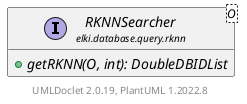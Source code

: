 @startuml
    remove .*\.(Instance|Par|Parameterizer|Factory)$
    set namespaceSeparator none
    hide empty fields
    hide empty methods

    interface "<size:14>RKNNSearcher\n<size:10>elki.database.query.rknn" as elki.database.query.rknn.RKNNSearcher<O> [[RKNNSearcher.html]] {
        {abstract} +getRKNN(O, int): DoubleDBIDList
    }

    center footer UMLDoclet 2.0.19, PlantUML 1.2022.8
@enduml

